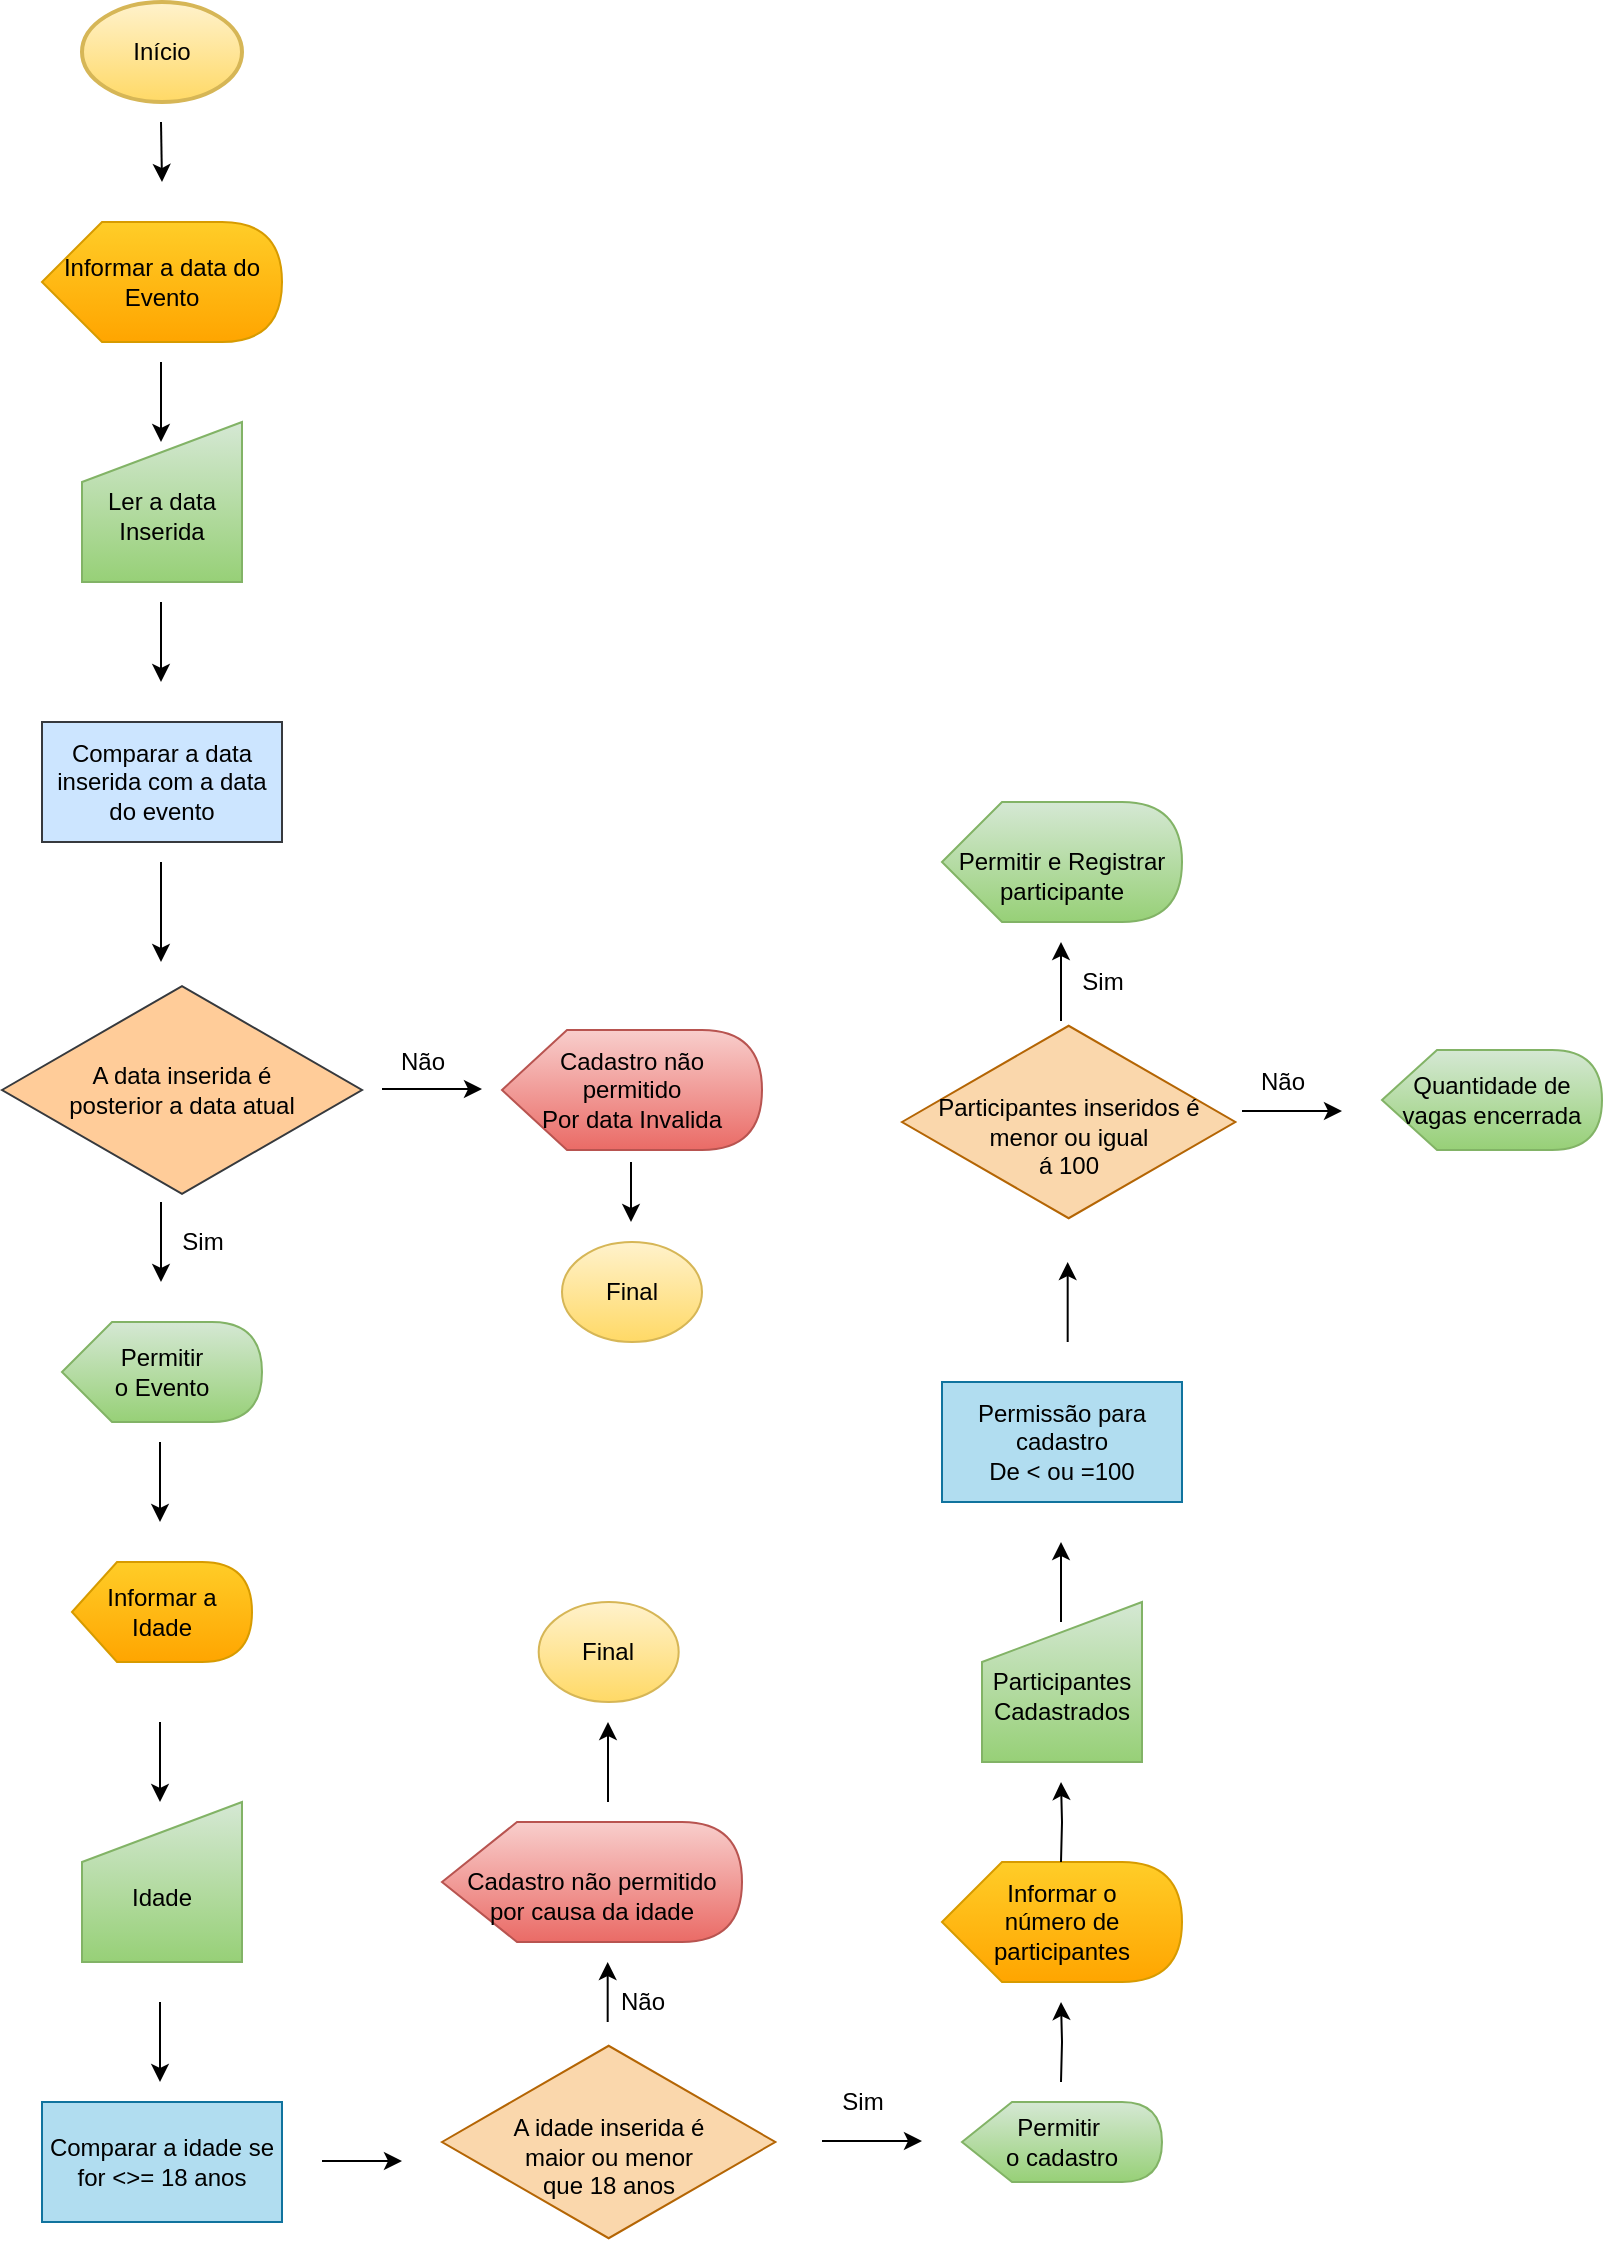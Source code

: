 <mxfile version="16.1.2" type="github"><diagram id="CtAwXnXBGgJER9l0cwDF" name="Page-1"><mxGraphModel dx="714" dy="377" grid="1" gridSize="10" guides="1" tooltips="1" connect="1" arrows="1" fold="1" page="1" pageScale="1" pageWidth="827" pageHeight="1169" math="0" shadow="0"><root><mxCell id="0"/><mxCell id="1" parent="0"/><mxCell id="lpmpj3jJXYaj3ALH3fqP-2" value="Informar a data do Evento" style="shape=display;whiteSpace=wrap;html=1;fillColor=#ffcd28;gradientColor=#ffa500;strokeColor=#d79b00;" vertex="1" parent="1"><mxGeometry x="30" y="130" width="120" height="60" as="geometry"/></mxCell><mxCell id="lpmpj3jJXYaj3ALH3fqP-3" value="&lt;br&gt;Ler a data&lt;br&gt;Inserida" style="shape=manualInput;whiteSpace=wrap;html=1;fillColor=#d5e8d4;gradientColor=#97d077;strokeColor=#82b366;" vertex="1" parent="1"><mxGeometry x="50" y="230" width="80" height="80" as="geometry"/></mxCell><UserObject label="Comparar a data inserida com a data do evento" treeRoot="1" id="lpmpj3jJXYaj3ALH3fqP-4"><mxCell style="whiteSpace=wrap;html=1;align=center;treeFolding=1;treeMoving=1;newEdgeStyle={&quot;edgeStyle&quot;:&quot;elbowEdgeStyle&quot;,&quot;startArrow&quot;:&quot;none&quot;,&quot;endArrow&quot;:&quot;none&quot;};fillColor=#cce5ff;strokeColor=#36393d;" vertex="1" parent="1"><mxGeometry x="30" y="380" width="120" height="60" as="geometry"/></mxCell></UserObject><mxCell id="lpmpj3jJXYaj3ALH3fqP-5" value="Início" style="strokeWidth=2;html=1;shape=mxgraph.flowchart.start_1;whiteSpace=wrap;fillColor=#fff2cc;strokeColor=#d6b656;gradientColor=#ffd966;" vertex="1" parent="1"><mxGeometry x="50" y="20" width="80" height="50" as="geometry"/></mxCell><mxCell id="lpmpj3jJXYaj3ALH3fqP-6" value="A data inserida é &lt;br&gt;posterior a data atual" style="html=1;whiteSpace=wrap;aspect=fixed;shape=isoRectangle;fillColor=#ffcc99;strokeColor=#36393d;" vertex="1" parent="1"><mxGeometry x="10" y="510" width="180" height="108" as="geometry"/></mxCell><mxCell id="lpmpj3jJXYaj3ALH3fqP-7" value="" style="endArrow=classic;html=1;rounded=0;" edge="1" parent="1"><mxGeometry width="50" height="50" relative="1" as="geometry"><mxPoint x="89.5" y="80" as="sourcePoint"/><mxPoint x="90" y="110" as="targetPoint"/></mxGeometry></mxCell><mxCell id="lpmpj3jJXYaj3ALH3fqP-8" value="" style="endArrow=classic;html=1;rounded=0;" edge="1" parent="1"><mxGeometry width="50" height="50" relative="1" as="geometry"><mxPoint x="89.5" y="200" as="sourcePoint"/><mxPoint x="89.5" y="240" as="targetPoint"/></mxGeometry></mxCell><mxCell id="lpmpj3jJXYaj3ALH3fqP-9" value="" style="endArrow=classic;html=1;rounded=0;" edge="1" parent="1"><mxGeometry width="50" height="50" relative="1" as="geometry"><mxPoint x="89.5" y="320" as="sourcePoint"/><mxPoint x="89.5" y="360" as="targetPoint"/></mxGeometry></mxCell><mxCell id="lpmpj3jJXYaj3ALH3fqP-10" value="" style="endArrow=classic;html=1;rounded=0;" edge="1" parent="1"><mxGeometry width="50" height="50" relative="1" as="geometry"><mxPoint x="89.5" y="450" as="sourcePoint"/><mxPoint x="89.5" y="500" as="targetPoint"/></mxGeometry></mxCell><mxCell id="lpmpj3jJXYaj3ALH3fqP-11" value="Permitir &lt;br&gt;o Evento" style="shape=display;whiteSpace=wrap;html=1;fillColor=#d5e8d4;strokeColor=#82b366;gradientColor=#97d077;" vertex="1" parent="1"><mxGeometry x="40" y="680" width="100" height="50" as="geometry"/></mxCell><mxCell id="lpmpj3jJXYaj3ALH3fqP-12" value="Cadastro não &lt;br&gt;permitido&lt;br&gt;Por data Invalida" style="shape=display;whiteSpace=wrap;html=1;fillColor=#f8cecc;gradientColor=#ea6b66;strokeColor=#b85450;" vertex="1" parent="1"><mxGeometry x="260" y="534" width="130" height="60" as="geometry"/></mxCell><mxCell id="lpmpj3jJXYaj3ALH3fqP-13" value="" style="endArrow=classic;html=1;rounded=0;" edge="1" parent="1"><mxGeometry width="50" height="50" relative="1" as="geometry"><mxPoint x="89.5" y="620" as="sourcePoint"/><mxPoint x="89.5" y="660" as="targetPoint"/></mxGeometry></mxCell><mxCell id="lpmpj3jJXYaj3ALH3fqP-14" value="" style="endArrow=classic;html=1;rounded=0;" edge="1" parent="1"><mxGeometry width="50" height="50" relative="1" as="geometry"><mxPoint x="200" y="563.5" as="sourcePoint"/><mxPoint x="250" y="563.5" as="targetPoint"/></mxGeometry></mxCell><mxCell id="lpmpj3jJXYaj3ALH3fqP-15" value="Final" style="ellipse;whiteSpace=wrap;html=1;fillColor=#fff2cc;gradientColor=#ffd966;strokeColor=#d6b656;" vertex="1" parent="1"><mxGeometry x="290" y="640" width="70" height="50" as="geometry"/></mxCell><mxCell id="lpmpj3jJXYaj3ALH3fqP-16" value="" style="endArrow=classic;html=1;rounded=0;" edge="1" parent="1"><mxGeometry width="50" height="50" relative="1" as="geometry"><mxPoint x="324.5" y="600" as="sourcePoint"/><mxPoint x="324.5" y="630" as="targetPoint"/></mxGeometry></mxCell><mxCell id="lpmpj3jJXYaj3ALH3fqP-17" value="Sim" style="text;html=1;align=center;verticalAlign=middle;resizable=0;points=[];autosize=1;strokeColor=none;fillColor=none;" vertex="1" parent="1"><mxGeometry x="90" y="630" width="40" height="20" as="geometry"/></mxCell><mxCell id="lpmpj3jJXYaj3ALH3fqP-18" value="Não" style="text;html=1;align=center;verticalAlign=middle;resizable=0;points=[];autosize=1;strokeColor=none;fillColor=none;" vertex="1" parent="1"><mxGeometry x="200" y="540" width="40" height="20" as="geometry"/></mxCell><mxCell id="lpmpj3jJXYaj3ALH3fqP-19" value="Informar a Idade" style="shape=display;whiteSpace=wrap;html=1;fillColor=#ffcd28;gradientColor=#ffa500;strokeColor=#d79b00;" vertex="1" parent="1"><mxGeometry x="45" y="800" width="90" height="50" as="geometry"/></mxCell><mxCell id="lpmpj3jJXYaj3ALH3fqP-20" value="&lt;br&gt;Idade" style="shape=manualInput;whiteSpace=wrap;html=1;fillColor=#d5e8d4;gradientColor=#97d077;strokeColor=#82b366;" vertex="1" parent="1"><mxGeometry x="50" y="920" width="80" height="80" as="geometry"/></mxCell><UserObject label="Comparar a idade se for &amp;lt;&amp;gt;= 18 anos" treeRoot="1" id="lpmpj3jJXYaj3ALH3fqP-21"><mxCell style="whiteSpace=wrap;html=1;align=center;treeFolding=1;treeMoving=1;newEdgeStyle={&quot;edgeStyle&quot;:&quot;elbowEdgeStyle&quot;,&quot;startArrow&quot;:&quot;none&quot;,&quot;endArrow&quot;:&quot;none&quot;};fillColor=#b1ddf0;strokeColor=#10739e;" vertex="1" parent="1"><mxGeometry x="30" y="1070" width="120" height="60" as="geometry"/></mxCell></UserObject><mxCell id="lpmpj3jJXYaj3ALH3fqP-22" value="" style="endArrow=classic;html=1;rounded=0;" edge="1" parent="1"><mxGeometry width="50" height="50" relative="1" as="geometry"><mxPoint x="89" y="1020" as="sourcePoint"/><mxPoint x="89" y="1060" as="targetPoint"/></mxGeometry></mxCell><mxCell id="lpmpj3jJXYaj3ALH3fqP-23" value="" style="endArrow=classic;html=1;rounded=0;" edge="1" parent="1"><mxGeometry width="50" height="50" relative="1" as="geometry"><mxPoint x="89" y="880" as="sourcePoint"/><mxPoint x="89" y="920" as="targetPoint"/></mxGeometry></mxCell><mxCell id="lpmpj3jJXYaj3ALH3fqP-24" value="" style="endArrow=classic;html=1;rounded=0;" edge="1" parent="1"><mxGeometry width="50" height="50" relative="1" as="geometry"><mxPoint x="89" y="740" as="sourcePoint"/><mxPoint x="89" y="780" as="targetPoint"/></mxGeometry></mxCell><mxCell id="lpmpj3jJXYaj3ALH3fqP-25" value="&lt;br&gt;A idade inserida é &lt;br&gt;maior ou menor&lt;br&gt;que 18 anos&lt;br&gt;" style="html=1;whiteSpace=wrap;aspect=fixed;shape=isoRectangle;fillColor=#fad7ac;strokeColor=#b46504;" vertex="1" parent="1"><mxGeometry x="230" y="1040" width="166.67" height="100" as="geometry"/></mxCell><mxCell id="lpmpj3jJXYaj3ALH3fqP-26" value="" style="endArrow=classic;html=1;rounded=0;" edge="1" parent="1"><mxGeometry width="50" height="50" relative="1" as="geometry"><mxPoint x="170" y="1099.5" as="sourcePoint"/><mxPoint x="210" y="1099.5" as="targetPoint"/></mxGeometry></mxCell><mxCell id="lpmpj3jJXYaj3ALH3fqP-27" value="&lt;br&gt;Cadastro não permitido&lt;br&gt;por causa&amp;nbsp;da idade&lt;br&gt;" style="shape=display;whiteSpace=wrap;html=1;fillColor=#f8cecc;strokeColor=#b85450;gradientColor=#ea6b66;" vertex="1" parent="1"><mxGeometry x="230" y="930" width="150" height="60" as="geometry"/></mxCell><mxCell id="lpmpj3jJXYaj3ALH3fqP-28" value="Permitir&amp;nbsp;&lt;br&gt;o cadastro" style="shape=display;whiteSpace=wrap;html=1;fillColor=#d5e8d4;gradientColor=#97d077;strokeColor=#82b366;" vertex="1" parent="1"><mxGeometry x="490" y="1070" width="100" height="40" as="geometry"/></mxCell><mxCell id="lpmpj3jJXYaj3ALH3fqP-29" value="" style="endArrow=classic;html=1;rounded=0;" edge="1" parent="1"><mxGeometry width="50" height="50" relative="1" as="geometry"><mxPoint x="420" y="1089.5" as="sourcePoint"/><mxPoint x="470" y="1089.5" as="targetPoint"/></mxGeometry></mxCell><mxCell id="lpmpj3jJXYaj3ALH3fqP-30" value="" style="endArrow=classic;html=1;rounded=0;" edge="1" parent="1"><mxGeometry width="50" height="50" relative="1" as="geometry"><mxPoint x="312.84" y="1030" as="sourcePoint"/><mxPoint x="312.84" y="1000" as="targetPoint"/></mxGeometry></mxCell><mxCell id="lpmpj3jJXYaj3ALH3fqP-31" value="Final" style="ellipse;whiteSpace=wrap;html=1;fillColor=#fff2cc;gradientColor=#ffd966;strokeColor=#d6b656;" vertex="1" parent="1"><mxGeometry x="278.34" y="820" width="70" height="50" as="geometry"/></mxCell><mxCell id="lpmpj3jJXYaj3ALH3fqP-32" value="" style="endArrow=classic;html=1;rounded=0;" edge="1" parent="1"><mxGeometry width="50" height="50" relative="1" as="geometry"><mxPoint x="313" y="920" as="sourcePoint"/><mxPoint x="313" y="880" as="targetPoint"/></mxGeometry></mxCell><mxCell id="lpmpj3jJXYaj3ALH3fqP-33" value="Sim" style="text;html=1;align=center;verticalAlign=middle;resizable=0;points=[];autosize=1;strokeColor=none;fillColor=none;" vertex="1" parent="1"><mxGeometry x="420" y="1060" width="40" height="20" as="geometry"/></mxCell><mxCell id="lpmpj3jJXYaj3ALH3fqP-34" value="Não" style="text;html=1;align=center;verticalAlign=middle;resizable=0;points=[];autosize=1;strokeColor=none;fillColor=none;" vertex="1" parent="1"><mxGeometry x="310" y="1010" width="40" height="20" as="geometry"/></mxCell><mxCell id="lpmpj3jJXYaj3ALH3fqP-36" value="Informar o&lt;br&gt;número de participantes" style="shape=display;whiteSpace=wrap;html=1;fillColor=#ffcd28;gradientColor=#ffa500;strokeColor=#d79b00;" vertex="1" parent="1"><mxGeometry x="480" y="950" width="120" height="60" as="geometry"/></mxCell><mxCell id="lpmpj3jJXYaj3ALH3fqP-37" value="" style="endArrow=classic;html=1;rounded=0;" edge="1" parent="1"><mxGeometry width="50" height="50" relative="1" as="geometry"><mxPoint x="539.5" y="1060" as="sourcePoint"/><mxPoint x="539.5" y="1020" as="targetPoint"/><Array as="points"><mxPoint x="540" y="1040"/></Array></mxGeometry></mxCell><mxCell id="lpmpj3jJXYaj3ALH3fqP-38" value="&lt;br&gt;Participantes&lt;br&gt;Cadastrados" style="shape=manualInput;whiteSpace=wrap;html=1;fillColor=#d5e8d4;gradientColor=#97d077;strokeColor=#82b366;" vertex="1" parent="1"><mxGeometry x="500" y="820" width="80" height="80" as="geometry"/></mxCell><mxCell id="lpmpj3jJXYaj3ALH3fqP-39" value="" style="endArrow=classic;html=1;rounded=0;" edge="1" parent="1"><mxGeometry width="50" height="50" relative="1" as="geometry"><mxPoint x="539.5" y="950" as="sourcePoint"/><mxPoint x="539.5" y="910" as="targetPoint"/><Array as="points"><mxPoint x="540" y="930"/></Array></mxGeometry></mxCell><UserObject label="Permissão para cadastro&lt;br&gt;De &amp;lt; ou =100" treeRoot="1" id="lpmpj3jJXYaj3ALH3fqP-40"><mxCell style="whiteSpace=wrap;html=1;align=center;treeFolding=1;treeMoving=1;newEdgeStyle={&quot;edgeStyle&quot;:&quot;elbowEdgeStyle&quot;,&quot;startArrow&quot;:&quot;none&quot;,&quot;endArrow&quot;:&quot;none&quot;};fillColor=#b1ddf0;strokeColor=#10739e;" vertex="1" parent="1"><mxGeometry x="480" y="710" width="120" height="60" as="geometry"/></mxCell></UserObject><mxCell id="lpmpj3jJXYaj3ALH3fqP-41" value="" style="endArrow=classic;html=1;rounded=0;" edge="1" parent="1"><mxGeometry width="50" height="50" relative="1" as="geometry"><mxPoint x="539.5" y="830" as="sourcePoint"/><mxPoint x="539.5" y="790" as="targetPoint"/></mxGeometry></mxCell><mxCell id="lpmpj3jJXYaj3ALH3fqP-42" value="&lt;br&gt;Participantes inseridos é &lt;br&gt;menor ou igual&lt;br&gt;á 100" style="html=1;whiteSpace=wrap;aspect=fixed;shape=isoRectangle;fillColor=#fad7ac;strokeColor=#b46504;" vertex="1" parent="1"><mxGeometry x="460.0" y="530" width="166.67" height="100" as="geometry"/></mxCell><mxCell id="lpmpj3jJXYaj3ALH3fqP-43" value="" style="endArrow=classic;html=1;rounded=0;" edge="1" parent="1"><mxGeometry width="50" height="50" relative="1" as="geometry"><mxPoint x="542.84" y="690" as="sourcePoint"/><mxPoint x="542.84" y="650" as="targetPoint"/></mxGeometry></mxCell><mxCell id="lpmpj3jJXYaj3ALH3fqP-44" value="&lt;br&gt;Permitir e Registrar participante" style="shape=display;whiteSpace=wrap;html=1;fillColor=#d5e8d4;gradientColor=#97d077;strokeColor=#82b366;" vertex="1" parent="1"><mxGeometry x="480" y="420" width="120" height="60" as="geometry"/></mxCell><mxCell id="lpmpj3jJXYaj3ALH3fqP-45" value="Quantidade de vagas encerrada" style="shape=display;whiteSpace=wrap;html=1;fillColor=#d5e8d4;gradientColor=#97d077;strokeColor=#82b366;" vertex="1" parent="1"><mxGeometry x="700" y="544" width="110" height="50" as="geometry"/></mxCell><mxCell id="lpmpj3jJXYaj3ALH3fqP-46" value="" style="endArrow=classic;html=1;rounded=0;" edge="1" parent="1"><mxGeometry width="50" height="50" relative="1" as="geometry"><mxPoint x="630" y="574.5" as="sourcePoint"/><mxPoint x="680" y="574.5" as="targetPoint"/></mxGeometry></mxCell><mxCell id="lpmpj3jJXYaj3ALH3fqP-48" value="" style="endArrow=classic;html=1;rounded=0;" edge="1" parent="1"><mxGeometry width="50" height="50" relative="1" as="geometry"><mxPoint x="539.5" y="529.5" as="sourcePoint"/><mxPoint x="539.5" y="490" as="targetPoint"/></mxGeometry></mxCell><mxCell id="lpmpj3jJXYaj3ALH3fqP-49" value="Sim" style="text;html=1;align=center;verticalAlign=middle;resizable=0;points=[];autosize=1;strokeColor=none;fillColor=none;" vertex="1" parent="1"><mxGeometry x="540" y="500" width="40" height="20" as="geometry"/></mxCell><mxCell id="lpmpj3jJXYaj3ALH3fqP-50" value="Não" style="text;html=1;align=center;verticalAlign=middle;resizable=0;points=[];autosize=1;strokeColor=none;fillColor=none;" vertex="1" parent="1"><mxGeometry x="630" y="550" width="40" height="20" as="geometry"/></mxCell></root></mxGraphModel></diagram></mxfile>